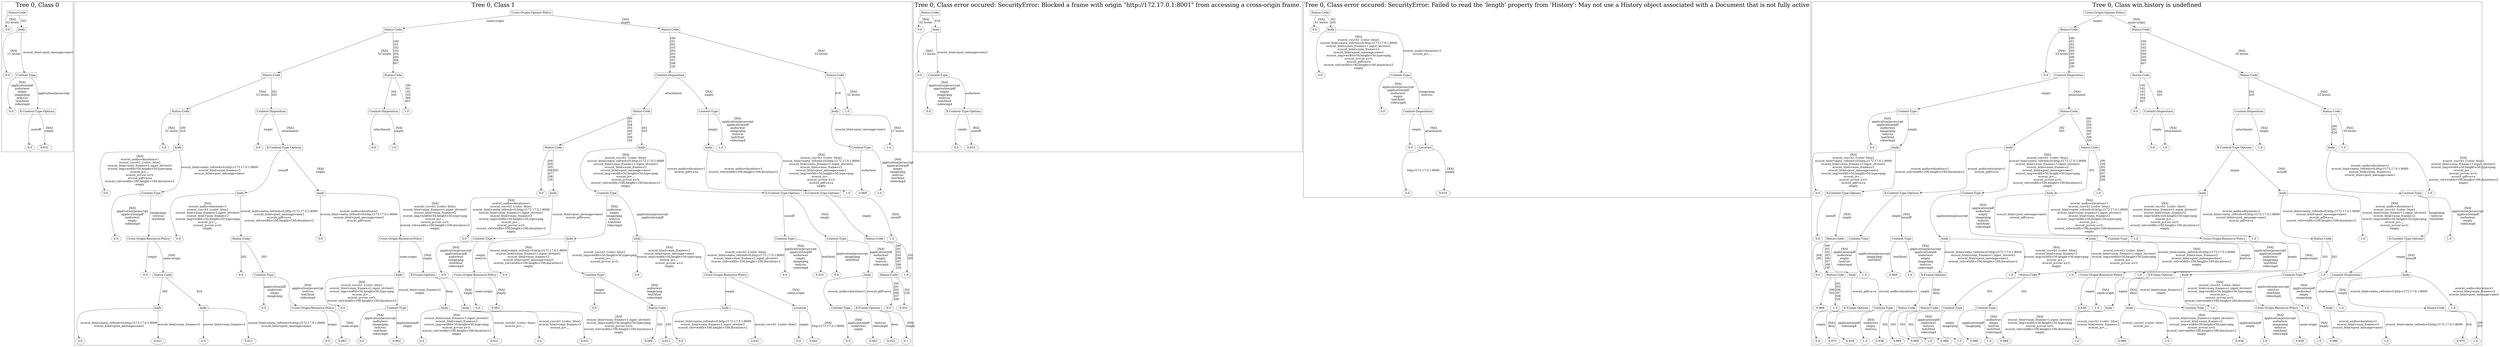 /*
Generated by:
    http://https://github.com/h2oai/h2o-3/tree/master/h2o-genmodel/src/main/java/hex/genmodel/tools/PrintMojo.java
*/

/*
On a mac:

$ brew install graphviz
$ dot -Tpng file.gv -o file.png
$ open file.png
*/

digraph G {

subgraph cluster_0 {
/* Nodes */

/* Level 0 */
{
"SG_0_Node_0" [shape=box, fontsize=20, label="Status-Code"]
}

/* Level 1 */
{
"SG_0_Node_5" [fontsize=20, label="0.0"]
"SG_0_Node_1" [shape=box, fontsize=20, label="body"]
}

/* Level 2 */
{
"SG_0_Node_6" [fontsize=20, label="0.0"]
"SG_0_Node_2" [shape=box, fontsize=20, label="Content-Type"]
}

/* Level 3 */
{
"SG_0_Node_7" [fontsize=20, label="0.0"]
"SG_0_Node_3" [shape=box, fontsize=20, label="X-Content-Type-Options"]
}

/* Level 4 */
{
"SG_0_Node_8" [fontsize=20, label="0.0"]
"SG_0_Node_9" [fontsize=20, label="0.031"]
}

/* Edges */
"SG_0_Node_0" -> "SG_0_Node_5" [fontsize=20, label="[NA]
62 levels
"]
"SG_0_Node_0" -> "SG_0_Node_1" [fontsize=20, label="202
"]
"SG_0_Node_1" -> "SG_0_Node_6" [fontsize=20, label="[NA]
11 levels
"]
"SG_0_Node_1" -> "SG_0_Node_2" [fontsize=20, label="ecocnt_html=post_message=mes1
"]
"SG_0_Node_2" -> "SG_0_Node_7" [fontsize=20, label="[NA]
application/pdf
audio/wav
empty
image/png
text/css
text/html
video/mp4
"]
"SG_0_Node_2" -> "SG_0_Node_3" [fontsize=20, label="application/javascript
"]
"SG_0_Node_3" -> "SG_0_Node_8" [fontsize=20, label="nosniff
"]
"SG_0_Node_3" -> "SG_0_Node_9" [fontsize=20, label="[NA]
empty
"]

fontsize=40
label="Tree 0, Class 0"
}

subgraph cluster_1 {
/* Nodes */

/* Level 0 */
{
"SG_1_Node_0" [shape=box, fontsize=20, label="Cross-Origin-Opener-Policy"]
}

/* Level 1 */
{
"SG_1_Node_1" [shape=box, fontsize=20, label="Status-Code"]
"SG_1_Node_2" [shape=box, fontsize=20, label="Status-Code"]
}

/* Level 2 */
{
"SG_1_Node_3" [shape=box, fontsize=20, label="Status-Code"]
"SG_1_Node_4" [shape=box, fontsize=20, label="Status-Code"]
"SG_1_Node_5" [shape=box, fontsize=20, label="Content-Disposition"]
"SG_1_Node_6" [shape=box, fontsize=20, label="Status-Code"]
}

/* Level 3 */
{
"SG_1_Node_7" [shape=box, fontsize=20, label="Status-Code"]
"SG_1_Node_8" [shape=box, fontsize=20, label="Content-Disposition"]
"SG_1_Node_9" [shape=box, fontsize=20, label="Content-Disposition"]
"SG_1_Node_72" [fontsize=20, label="1.0"]
"SG_1_Node_10" [shape=box, fontsize=20, label="Status-Code"]
"SG_1_Node_11" [shape=box, fontsize=20, label="Content-Type"]
"SG_1_Node_12" [shape=box, fontsize=20, label="body"]
"SG_1_Node_73" [fontsize=20, label="1.0"]
}

/* Level 4 */
{
"SG_1_Node_74" [fontsize=20, label="0.0"]
"SG_1_Node_13" [shape=box, fontsize=20, label="body"]
"SG_1_Node_75" [fontsize=20, label="0.0"]
"SG_1_Node_14" [shape=box, fontsize=20, label="X-Content-Type-Options"]
"SG_1_Node_76" [fontsize=20, label="0.0"]
"SG_1_Node_77" [fontsize=20, label="1.0"]
"SG_1_Node_15" [shape=box, fontsize=20, label="Status-Code"]
"SG_1_Node_16" [shape=box, fontsize=20, label="body"]
"SG_1_Node_17" [shape=box, fontsize=20, label="body"]
"SG_1_Node_78" [fontsize=20, label="1.0"]
"SG_1_Node_18" [shape=box, fontsize=20, label="Content-Type"]
"SG_1_Node_79" [fontsize=20, label="1.0"]
}

/* Level 5 */
{
"SG_1_Node_80" [fontsize=20, label="0.0"]
"SG_1_Node_19" [shape=box, fontsize=20, label="Content-Type"]
"SG_1_Node_20" [shape=box, fontsize=20, label="body"]
"SG_1_Node_21" [shape=box, fontsize=20, label="body"]
"SG_1_Node_81" [fontsize=20, label="0.0"]
"SG_1_Node_22" [shape=box, fontsize=20, label="body"]
"SG_1_Node_23" [shape=box, fontsize=20, label="Content-Type"]
"SG_1_Node_24" [shape=box, fontsize=20, label="X-Content-Type-Options"]
"SG_1_Node_25" [shape=box, fontsize=20, label="X-Content-Type-Options"]
"SG_1_Node_82" [fontsize=20, label="1.0"]
"SG_1_Node_83" [fontsize=20, label="0.969"]
"SG_1_Node_84" [fontsize=20, label="1.0"]
}

/* Level 6 */
{
"SG_1_Node_85" [fontsize=20, label="0.0"]
"SG_1_Node_27" [shape=box, fontsize=20, label="Cross-Origin-Resource-Policy"]
"SG_1_Node_86" [fontsize=20, label="0.0"]
"SG_1_Node_28" [shape=box, fontsize=20, label="Status-Code"]
"SG_1_Node_87" [fontsize=20, label="0.0"]
"SG_1_Node_29" [shape=box, fontsize=20, label="Cross-Origin-Resource-Policy"]
"SG_1_Node_88" [fontsize=20, label="0.0"]
"SG_1_Node_30" [shape=box, fontsize=20, label="Content-Type"]
"SG_1_Node_31" [shape=box, fontsize=20, label="body"]
"SG_1_Node_32" [shape=box, fontsize=20, label="body"]
"SG_1_Node_33" [shape=box, fontsize=20, label="Content-Type"]
"SG_1_Node_34" [shape=box, fontsize=20, label="Content-Type"]
"SG_1_Node_35" [shape=box, fontsize=20, label="Status-Code"]
"SG_1_Node_89" [fontsize=20, label="1.0"]
}

/* Level 7 */
{
"SG_1_Node_90" [fontsize=20, label="0.0"]
"SG_1_Node_36" [shape=box, fontsize=20, label="Status-Code"]
"SG_1_Node_91" [fontsize=20, label="0.0"]
"SG_1_Node_37" [shape=box, fontsize=20, label="Content-Type"]
"SG_1_Node_38" [shape=box, fontsize=20, label="body"]
"SG_1_Node_39" [shape=box, fontsize=20, label="X-Frame-Options"]
"SG_1_Node_92" [fontsize=20, label="0.0"]
"SG_1_Node_40" [shape=box, fontsize=20, label="Cross-Origin-Resource-Policy"]
"SG_1_Node_93" [fontsize=20, label="0.0"]
"SG_1_Node_41" [shape=box, fontsize=20, label="Content-Type"]
"SG_1_Node_94" [fontsize=20, label="0.0"]
"SG_1_Node_42" [shape=box, fontsize=20, label="Cross-Origin-Resource-Policy"]
"SG_1_Node_95" [fontsize=20, label="0.0"]
"SG_1_Node_96" [fontsize=20, label="0.031"]
"SG_1_Node_97" [fontsize=20, label="0.0"]
"SG_1_Node_44" [shape=box, fontsize=20, label="body"]
"SG_1_Node_45" [shape=box, fontsize=20, label="Status-Code"]
"SG_1_Node_98" [fontsize=20, label="1.0"]
}

/* Level 8 */
{
"SG_1_Node_46" [shape=box, fontsize=20, label="body"]
"SG_1_Node_47" [shape=box, fontsize=20, label="body"]
"SG_1_Node_99" [fontsize=20, label="0.0"]
"SG_1_Node_48" [shape=box, fontsize=20, label="Cross-Origin-Resource-Policy"]
"SG_1_Node_100" [fontsize=20, label="0.0"]
"SG_1_Node_49" [shape=box, fontsize=20, label="Content-Type"]
"SG_1_Node_50" [shape=box, fontsize=20, label="body"]
"SG_1_Node_51" [shape=box, fontsize=20, label="body"]
"SG_1_Node_101" [fontsize=20, label="0.0"]
"SG_1_Node_102" [fontsize=20, label="0.063"]
"SG_1_Node_103" [fontsize=20, label="0.0"]
"SG_1_Node_53" [shape=box, fontsize=20, label="Status-Code"]
"SG_1_Node_54" [shape=box, fontsize=20, label="body"]
"SG_1_Node_55" [shape=box, fontsize=20, label="Location"]
"SG_1_Node_56" [shape=box, fontsize=20, label="Content-Type"]
"SG_1_Node_57" [shape=box, fontsize=20, label="X-Frame-Options"]
"SG_1_Node_104" [fontsize=20, label="0.0"]
"SG_1_Node_105" [fontsize=20, label="0.031"]
}

/* Level 9 */
{
"SG_1_Node_106" [fontsize=20, label="0.0"]
"SG_1_Node_107" [fontsize=20, label="0.021"]
"SG_1_Node_108" [fontsize=20, label="0.0"]
"SG_1_Node_109" [fontsize=20, label="0.021"]
"SG_1_Node_110" [fontsize=20, label="0.0"]
"SG_1_Node_111" [fontsize=20, label="0.063"]
"SG_1_Node_112" [fontsize=20, label="0.0"]
"SG_1_Node_113" [fontsize=20, label="0.063"]
"SG_1_Node_114" [fontsize=20, label="0.0"]
"SG_1_Node_115" [fontsize=20, label="0.031"]
"SG_1_Node_116" [fontsize=20, label="0.0"]
"SG_1_Node_117" [fontsize=20, label="0.031"]
"SG_1_Node_118" [fontsize=20, label="0.004"]
"SG_1_Node_119" [fontsize=20, label="0.012"]
"SG_1_Node_120" [fontsize=20, label="0.0"]
"SG_1_Node_121" [fontsize=20, label="0.031"]
"SG_1_Node_122" [fontsize=20, label="0.0"]
"SG_1_Node_123" [fontsize=20, label="0.063"]
"SG_1_Node_124" [fontsize=20, label="0.0"]
"SG_1_Node_125" [fontsize=20, label="0.063"]
"SG_1_Node_126" [fontsize=20, label="0.025"]
"SG_1_Node_127" [fontsize=20, label="0.1"]
}

/* Edges */
"SG_1_Node_0" -> "SG_1_Node_1" [fontsize=20, label="same-origin
"]
"SG_1_Node_0" -> "SG_1_Node_2" [fontsize=20, label="[NA]
empty
"]
"SG_1_Node_2" -> "SG_1_Node_5" [fontsize=20, label="200
201
202
203
204
205
206
207
208
226
"]
"SG_1_Node_2" -> "SG_1_Node_6" [fontsize=20, label="[NA]
53 levels
"]
"SG_1_Node_6" -> "SG_1_Node_12" [fontsize=20, label="418
"]
"SG_1_Node_6" -> "SG_1_Node_73" [fontsize=20, label="[NA]
52 levels
"]
"SG_1_Node_12" -> "SG_1_Node_18" [fontsize=20, label="ecocnt_html=post_message=mes1
"]
"SG_1_Node_12" -> "SG_1_Node_79" [fontsize=20, label="[NA]
11 levels
"]
"SG_1_Node_18" -> "SG_1_Node_83" [fontsize=20, label="audio/wav
"]
"SG_1_Node_18" -> "SG_1_Node_84" [fontsize=20, label="[NA]
application/javascript
application/pdf
empty
image/png
text/css
text/html
video/mp4
"]
"SG_1_Node_5" -> "SG_1_Node_10" [fontsize=20, label="attachment
"]
"SG_1_Node_5" -> "SG_1_Node_11" [fontsize=20, label="[NA]
empty
"]
"SG_1_Node_11" -> "SG_1_Node_17" [fontsize=20, label="empty
"]
"SG_1_Node_11" -> "SG_1_Node_78" [fontsize=20, label="[NA]
application/javascript
application/pdf
audio/wav
image/png
text/css
text/html
video/mp4
"]
"SG_1_Node_17" -> "SG_1_Node_25" [fontsize=20, label="ecocnt_audio=duration=1
ecocnt_vid=width=100,height=100,duration=2
"]
"SG_1_Node_17" -> "SG_1_Node_82" [fontsize=20, label="[NA]
ecocnt_css=h1 {color: blue}
ecocnt_html=meta_refresh=0;http://172.17.0.1:8000
ecocnt_html=num_frames=1,input_id=test1
ecocnt_html=num_frames=2
ecocnt_html=post_message=mes1
ecocnt_img=width=50,height=50,type=png
ecocnt_js=.,,.
ecocnt_js=var a=5;
ecocnt_pdf=a=a
empty
"]
"SG_1_Node_25" -> "SG_1_Node_35" [fontsize=20, label="empty
"]
"SG_1_Node_25" -> "SG_1_Node_89" [fontsize=20, label="[NA]
nosniff
"]
"SG_1_Node_35" -> "SG_1_Node_45" [fontsize=20, label="200
201
202
203
206
207
208
226
"]
"SG_1_Node_35" -> "SG_1_Node_98" [fontsize=20, label="204
205
"]
"SG_1_Node_45" -> "SG_1_Node_104" [fontsize=20, label="200
201
203
206
207
208
"]
"SG_1_Node_45" -> "SG_1_Node_105" [fontsize=20, label="202
226
"]
"SG_1_Node_10" -> "SG_1_Node_15" [fontsize=20, label="200
201
204
205
206
207
208
226
"]
"SG_1_Node_10" -> "SG_1_Node_16" [fontsize=20, label="202
203
"]
"SG_1_Node_16" -> "SG_1_Node_23" [fontsize=20, label="[NA]
ecocnt_css=h1 {color: blue}
ecocnt_html=meta_refresh=0;http://172.17.0.1:8000
ecocnt_html=num_frames=1,input_id=test1
ecocnt_html=num_frames=2
ecocnt_html=post_message=mes1
ecocnt_img=width=50,height=50,type=png
ecocnt_js=.,,.
ecocnt_js=var a=5;
ecocnt_vid=width=100,height=100,duration=2
empty
"]
"SG_1_Node_16" -> "SG_1_Node_24" [fontsize=20, label="ecocnt_audio=duration=1
ecocnt_pdf=a=a
"]
"SG_1_Node_24" -> "SG_1_Node_33" [fontsize=20, label="nosniff
"]
"SG_1_Node_24" -> "SG_1_Node_34" [fontsize=20, label="[NA]
empty
"]
"SG_1_Node_34" -> "SG_1_Node_97" [fontsize=20, label="application/javascript
image/png
text/html
"]
"SG_1_Node_34" -> "SG_1_Node_44" [fontsize=20, label="[NA]
application/pdf
audio/wav
empty
text/css
video/mp4
"]
"SG_1_Node_44" -> "SG_1_Node_56" [fontsize=20, label="ecocnt_audio=duration=1
"]
"SG_1_Node_44" -> "SG_1_Node_57" [fontsize=20, label="ecocnt_pdf=a=a
"]
"SG_1_Node_57" -> "SG_1_Node_126" [fontsize=20, label="deny
"]
"SG_1_Node_57" -> "SG_1_Node_127" [fontsize=20, label="[NA]
empty
"]
"SG_1_Node_56" -> "SG_1_Node_124" [fontsize=20, label="[NA]
application/pdf
audio/wav
empty
"]
"SG_1_Node_56" -> "SG_1_Node_125" [fontsize=20, label="text/css
video/mp4
"]
"SG_1_Node_33" -> "SG_1_Node_95" [fontsize=20, label="[NA]
application/javascript
application/pdf
audio/wav
empty
image/png
text/css
video/mp4
"]
"SG_1_Node_33" -> "SG_1_Node_96" [fontsize=20, label="text/html
"]
"SG_1_Node_23" -> "SG_1_Node_31" [fontsize=20, label="[NA]
audio/wav
empty
image/png
text/css
text/html
video/mp4
"]
"SG_1_Node_23" -> "SG_1_Node_32" [fontsize=20, label="application/javascript
application/pdf
"]
"SG_1_Node_32" -> "SG_1_Node_94" [fontsize=20, label="[NA]
ecocnt_html=num_frames=2
ecocnt_html=post_message=mes1
ecocnt_img=width=50,height=50,type=png
ecocnt_js=.,,.
ecocnt_js=var a=5;
empty
"]
"SG_1_Node_32" -> "SG_1_Node_42" [fontsize=20, label="ecocnt_css=h1 {color: blue}
ecocnt_html=meta_refresh=0;http://172.17.0.1:8000
ecocnt_html=num_frames=1,input_id=test1
ecocnt_vid=width=100,height=100,duration=2
"]
"SG_1_Node_42" -> "SG_1_Node_54" [fontsize=20, label="empty
"]
"SG_1_Node_42" -> "SG_1_Node_55" [fontsize=20, label="[NA]
same-origin
"]
"SG_1_Node_55" -> "SG_1_Node_122" [fontsize=20, label="empty
"]
"SG_1_Node_55" -> "SG_1_Node_123" [fontsize=20, label="[NA]
http://172.17.0.1:8000
"]
"SG_1_Node_54" -> "SG_1_Node_120" [fontsize=20, label="ecocnt_html=meta_refresh=0;http://172.17.0.1:8000
ecocnt_html=num_frames=1,input_id=test1
ecocnt_vid=width=100,height=100,duration=2
"]
"SG_1_Node_54" -> "SG_1_Node_121" [fontsize=20, label="ecocnt_css=h1 {color: blue}
"]
"SG_1_Node_31" -> "SG_1_Node_93" [fontsize=20, label="[NA]
ecocnt_html=meta_refresh=0;http://172.17.0.1:8000
ecocnt_html=num_frames=1,input_id=test1
ecocnt_html=num_frames=2
ecocnt_html=post_message=mes1
ecocnt_vid=width=100,height=100,duration=2
empty
"]
"SG_1_Node_31" -> "SG_1_Node_41" [fontsize=20, label="ecocnt_css=h1 {color: blue}
ecocnt_img=width=50,height=50,type=png
ecocnt_js=.,,.
ecocnt_js=var a=5;
"]
"SG_1_Node_41" -> "SG_1_Node_103" [fontsize=20, label="empty
text/css
"]
"SG_1_Node_41" -> "SG_1_Node_53" [fontsize=20, label="[NA]
audio/wav
image/png
text/html
video/mp4
"]
"SG_1_Node_53" -> "SG_1_Node_118" [fontsize=20, label="202
"]
"SG_1_Node_53" -> "SG_1_Node_119" [fontsize=20, label="203
"]
"SG_1_Node_15" -> "SG_1_Node_81" [fontsize=20, label="200
204
205
206
207
208
226
"]
"SG_1_Node_15" -> "SG_1_Node_22" [fontsize=20, label="201
"]
"SG_1_Node_22" -> "SG_1_Node_88" [fontsize=20, label="[NA]
ecocnt_audio=duration=1
ecocnt_css=h1 {color: blue}
ecocnt_html=meta_refresh=0;http://172.17.0.1:8000
ecocnt_html=num_frames=1,input_id=test1
ecocnt_html=num_frames=2
ecocnt_img=width=50,height=50,type=png
ecocnt_js=.,,.
ecocnt_js=var a=5;
ecocnt_vid=width=100,height=100,duration=2
empty
"]
"SG_1_Node_22" -> "SG_1_Node_30" [fontsize=20, label="ecocnt_html=post_message=mes1
ecocnt_pdf=a=a
"]
"SG_1_Node_30" -> "SG_1_Node_92" [fontsize=20, label="[NA]
application/javascript
application/pdf
audio/wav
image/png
text/html
video/mp4
"]
"SG_1_Node_30" -> "SG_1_Node_40" [fontsize=20, label="empty
text/css
"]
"SG_1_Node_40" -> "SG_1_Node_101" [fontsize=20, label="same-origin
"]
"SG_1_Node_40" -> "SG_1_Node_102" [fontsize=20, label="[NA]
empty
"]
"SG_1_Node_1" -> "SG_1_Node_3" [fontsize=20, label="[NA]
55 levels
"]
"SG_1_Node_1" -> "SG_1_Node_4" [fontsize=20, label="100
101
102
103
204
205
304
407
"]
"SG_1_Node_4" -> "SG_1_Node_9" [fontsize=20, label="204
205
"]
"SG_1_Node_4" -> "SG_1_Node_72" [fontsize=20, label="100
101
102
103
304
407
"]
"SG_1_Node_9" -> "SG_1_Node_76" [fontsize=20, label="attachment
"]
"SG_1_Node_9" -> "SG_1_Node_77" [fontsize=20, label="[NA]
empty
"]
"SG_1_Node_3" -> "SG_1_Node_7" [fontsize=20, label="[NA]
53 levels
"]
"SG_1_Node_3" -> "SG_1_Node_8" [fontsize=20, label="202
203
"]
"SG_1_Node_8" -> "SG_1_Node_75" [fontsize=20, label="empty
"]
"SG_1_Node_8" -> "SG_1_Node_14" [fontsize=20, label="[NA]
attachment
"]
"SG_1_Node_14" -> "SG_1_Node_20" [fontsize=20, label="nosniff
"]
"SG_1_Node_14" -> "SG_1_Node_21" [fontsize=20, label="[NA]
empty
"]
"SG_1_Node_21" -> "SG_1_Node_87" [fontsize=20, label="ecocnt_audio=duration=1
ecocnt_html=meta_refresh=0;http://172.17.0.1:8000
ecocnt_html=post_message=mes1
ecocnt_pdf=a=a
"]
"SG_1_Node_21" -> "SG_1_Node_29" [fontsize=20, label="[NA]
ecocnt_css=h1 {color: blue}
ecocnt_html=num_frames=1,input_id=test1
ecocnt_html=num_frames=2
ecocnt_img=width=50,height=50,type=png
ecocnt_js=.,,.
ecocnt_js=var a=5;
ecocnt_vid=width=100,height=100,duration=2
empty
"]
"SG_1_Node_29" -> "SG_1_Node_38" [fontsize=20, label="same-origin
"]
"SG_1_Node_29" -> "SG_1_Node_39" [fontsize=20, label="[NA]
empty
"]
"SG_1_Node_39" -> "SG_1_Node_50" [fontsize=20, label="deny
"]
"SG_1_Node_39" -> "SG_1_Node_51" [fontsize=20, label="[NA]
empty
"]
"SG_1_Node_51" -> "SG_1_Node_116" [fontsize=20, label="ecocnt_css=h1 {color: blue}
ecocnt_html=num_frames=2
ecocnt_js=.,,.
"]
"SG_1_Node_51" -> "SG_1_Node_117" [fontsize=20, label="[NA]
ecocnt_html=num_frames=1,input_id=test1
ecocnt_img=width=50,height=50,type=png
ecocnt_js=var a=5;
ecocnt_vid=width=100,height=100,duration=2
empty
"]
"SG_1_Node_50" -> "SG_1_Node_114" [fontsize=20, label="[NA]
ecocnt_html=num_frames=1,input_id=test1
ecocnt_html=num_frames=2
ecocnt_img=width=50,height=50,type=png
ecocnt_js=var a=5;
ecocnt_vid=width=100,height=100,duration=2
empty
"]
"SG_1_Node_50" -> "SG_1_Node_115" [fontsize=20, label="ecocnt_css=h1 {color: blue}
ecocnt_js=.,,.
"]
"SG_1_Node_38" -> "SG_1_Node_100" [fontsize=20, label="[NA]
ecocnt_css=h1 {color: blue}
ecocnt_html=num_frames=1,input_id=test1
ecocnt_img=width=50,height=50,type=png
ecocnt_js=.,,.
ecocnt_js=var a=5;
ecocnt_vid=width=100,height=100,duration=2
"]
"SG_1_Node_38" -> "SG_1_Node_49" [fontsize=20, label="ecocnt_html=num_frames=2
empty
"]
"SG_1_Node_49" -> "SG_1_Node_112" [fontsize=20, label="[NA]
application/javascript
audio/wav
image/png
text/css
text/html
video/mp4
"]
"SG_1_Node_49" -> "SG_1_Node_113" [fontsize=20, label="application/pdf
empty
"]
"SG_1_Node_20" -> "SG_1_Node_86" [fontsize=20, label="[NA]
ecocnt_audio=duration=1
ecocnt_css=h1 {color: blue}
ecocnt_html=num_frames=1,input_id=test1
ecocnt_html=num_frames=2
ecocnt_img=width=50,height=50,type=png
ecocnt_js=.,,.
ecocnt_js=var a=5;
empty
"]
"SG_1_Node_20" -> "SG_1_Node_28" [fontsize=20, label="ecocnt_html=meta_refresh=0;http://172.17.0.1:8000
ecocnt_html=post_message=mes1
ecocnt_pdf=a=a
ecocnt_vid=width=100,height=100,duration=2
"]
"SG_1_Node_28" -> "SG_1_Node_91" [fontsize=20, label="202
"]
"SG_1_Node_28" -> "SG_1_Node_37" [fontsize=20, label="203
"]
"SG_1_Node_37" -> "SG_1_Node_99" [fontsize=20, label="application/pdf
audio/wav
empty
image/png
"]
"SG_1_Node_37" -> "SG_1_Node_48" [fontsize=20, label="[NA]
application/javascript
text/css
text/html
video/mp4
"]
"SG_1_Node_48" -> "SG_1_Node_110" [fontsize=20, label="empty
"]
"SG_1_Node_48" -> "SG_1_Node_111" [fontsize=20, label="[NA]
same-origin
"]
"SG_1_Node_7" -> "SG_1_Node_74" [fontsize=20, label="[NA]
51 levels
"]
"SG_1_Node_7" -> "SG_1_Node_13" [fontsize=20, label="200
424
"]
"SG_1_Node_13" -> "SG_1_Node_80" [fontsize=20, label="[NA]
ecocnt_audio=duration=1
ecocnt_css=h1 {color: blue}
ecocnt_html=num_frames=1,input_id=test1
ecocnt_img=width=50,height=50,type=png
ecocnt_js=.,,.
ecocnt_js=var a=5;
ecocnt_pdf=a=a
ecocnt_vid=width=100,height=100,duration=2
empty
"]
"SG_1_Node_13" -> "SG_1_Node_19" [fontsize=20, label="ecocnt_html=meta_refresh=0;http://172.17.0.1:8000
ecocnt_html=num_frames=2
ecocnt_html=post_message=mes1
"]
"SG_1_Node_19" -> "SG_1_Node_85" [fontsize=20, label="[NA]
application/javascript
application/pdf
audio/wav
empty
video/mp4
"]
"SG_1_Node_19" -> "SG_1_Node_27" [fontsize=20, label="image/png
text/css
text/html
"]
"SG_1_Node_27" -> "SG_1_Node_90" [fontsize=20, label="empty
"]
"SG_1_Node_27" -> "SG_1_Node_36" [fontsize=20, label="[NA]
same-origin
"]
"SG_1_Node_36" -> "SG_1_Node_46" [fontsize=20, label="200
"]
"SG_1_Node_36" -> "SG_1_Node_47" [fontsize=20, label="424
"]
"SG_1_Node_47" -> "SG_1_Node_108" [fontsize=20, label="ecocnt_html=num_frames=2
"]
"SG_1_Node_47" -> "SG_1_Node_109" [fontsize=20, label="ecocnt_html=meta_refresh=0;http://172.17.0.1:8000
ecocnt_html=post_message=mes1
"]
"SG_1_Node_46" -> "SG_1_Node_106" [fontsize=20, label="ecocnt_html=meta_refresh=0;http://172.17.0.1:8000
ecocnt_html=post_message=mes1
"]
"SG_1_Node_46" -> "SG_1_Node_107" [fontsize=20, label="ecocnt_html=num_frames=2
"]

fontsize=40
label="Tree 0, Class 1"
}

subgraph cluster_2 {
/* Nodes */

/* Level 0 */
{
"SG_2_Node_0" [shape=box, fontsize=20, label="Status-Code"]
}

/* Level 1 */
{
"SG_2_Node_5" [fontsize=20, label="0.0"]
"SG_2_Node_1" [shape=box, fontsize=20, label="body"]
}

/* Level 2 */
{
"SG_2_Node_6" [fontsize=20, label="0.0"]
"SG_2_Node_2" [shape=box, fontsize=20, label="Content-Type"]
}

/* Level 3 */
{
"SG_2_Node_7" [fontsize=20, label="0.0"]
"SG_2_Node_3" [shape=box, fontsize=20, label="X-Content-Type-Options"]
}

/* Level 4 */
{
"SG_2_Node_8" [fontsize=20, label="0.0"]
"SG_2_Node_9" [fontsize=20, label="0.031"]
}

/* Edges */
"SG_2_Node_0" -> "SG_2_Node_5" [fontsize=20, label="[NA]
62 levels
"]
"SG_2_Node_0" -> "SG_2_Node_1" [fontsize=20, label="418
"]
"SG_2_Node_1" -> "SG_2_Node_6" [fontsize=20, label="[NA]
11 levels
"]
"SG_2_Node_1" -> "SG_2_Node_2" [fontsize=20, label="ecocnt_html=post_message=mes1
"]
"SG_2_Node_2" -> "SG_2_Node_7" [fontsize=20, label="[NA]
application/javascript
application/pdf
empty
image/png
text/css
text/html
video/mp4
"]
"SG_2_Node_2" -> "SG_2_Node_3" [fontsize=20, label="audio/wav
"]
"SG_2_Node_3" -> "SG_2_Node_8" [fontsize=20, label="empty
"]
"SG_2_Node_3" -> "SG_2_Node_9" [fontsize=20, label="[NA]
nosniff
"]

fontsize=40
label="Tree 0, Class error occured: SecurityError: Blocked a frame with origin \"http://172.17.0.1:8001\" from accessing a cross-origin frame."
}

subgraph cluster_3 {
/* Nodes */

/* Level 0 */
{
"SG_3_Node_0" [shape=box, fontsize=20, label="Status-Code"]
}

/* Level 1 */
{
"SG_3_Node_6" [fontsize=20, label="0.0"]
"SG_3_Node_1" [shape=box, fontsize=20, label="body"]
}

/* Level 2 */
{
"SG_3_Node_7" [fontsize=20, label="0.0"]
"SG_3_Node_2" [shape=box, fontsize=20, label="Content-Type"]
}

/* Level 3 */
{
"SG_3_Node_8" [fontsize=20, label="0.0"]
"SG_3_Node_3" [shape=box, fontsize=20, label="Content-Disposition"]
}

/* Level 4 */
{
"SG_3_Node_9" [fontsize=20, label="0.0"]
"SG_3_Node_4" [shape=box, fontsize=20, label="Location"]
}

/* Level 5 */
{
"SG_3_Node_10" [fontsize=20, label="0.0"]
"SG_3_Node_11" [fontsize=20, label="0.016"]
}

/* Edges */
"SG_3_Node_0" -> "SG_3_Node_6" [fontsize=20, label="[NA]
61 levels
"]
"SG_3_Node_0" -> "SG_3_Node_1" [fontsize=20, label="201
203
"]
"SG_3_Node_1" -> "SG_3_Node_7" [fontsize=20, label="[NA]
ecocnt_css=h1 {color: blue}
ecocnt_html=meta_refresh=0;http://172.17.0.1:8000
ecocnt_html=num_frames=1,input_id=test1
ecocnt_html=num_frames=2
ecocnt_html=post_message=mes1
ecocnt_img=width=50,height=50,type=png
ecocnt_js=var a=5;
ecocnt_pdf=a=a
ecocnt_vid=width=100,height=100,duration=2
empty
"]
"SG_3_Node_1" -> "SG_3_Node_2" [fontsize=20, label="ecocnt_audio=duration=1
ecocnt_js=.,,.
"]
"SG_3_Node_2" -> "SG_3_Node_8" [fontsize=20, label="[NA]
application/javascript
application/pdf
audio/wav
empty
text/html
video/mp4
"]
"SG_3_Node_2" -> "SG_3_Node_3" [fontsize=20, label="image/png
text/css
"]
"SG_3_Node_3" -> "SG_3_Node_9" [fontsize=20, label="empty
"]
"SG_3_Node_3" -> "SG_3_Node_4" [fontsize=20, label="[NA]
attachment
"]
"SG_3_Node_4" -> "SG_3_Node_10" [fontsize=20, label="http://172.17.0.1:8000
"]
"SG_3_Node_4" -> "SG_3_Node_11" [fontsize=20, label="[NA]
empty
"]

fontsize=40
label="Tree 0, Class error occured: SecurityError: Failed to read the 'length' property from 'History': May not use a History object associated with a Document that is not fully active"
}

subgraph cluster_4 {
/* Nodes */

/* Level 0 */
{
"SG_4_Node_0" [shape=box, fontsize=20, label="Cross-Origin-Opener-Policy"]
}

/* Level 1 */
{
"SG_4_Node_1" [shape=box, fontsize=20, label="Status-Code"]
"SG_4_Node_2" [shape=box, fontsize=20, label="Status-Code"]
}

/* Level 2 */
{
"SG_4_Node_71" [fontsize=20, label="0.0"]
"SG_4_Node_3" [shape=box, fontsize=20, label="Content-Disposition"]
"SG_4_Node_4" [shape=box, fontsize=20, label="Status-Code"]
"SG_4_Node_5" [shape=box, fontsize=20, label="Status-Code"]
}

/* Level 3 */
{
"SG_4_Node_6" [shape=box, fontsize=20, label="Content-Type"]
"SG_4_Node_7" [shape=box, fontsize=20, label="Status-Code"]
"SG_4_Node_72" [fontsize=20, label="0.0"]
"SG_4_Node_8" [shape=box, fontsize=20, label="Content-Disposition"]
"SG_4_Node_9" [shape=box, fontsize=20, label="Content-Disposition"]
"SG_4_Node_10" [shape=box, fontsize=20, label="Status-Code"]
}

/* Level 4 */
{
"SG_4_Node_73" [fontsize=20, label="0.0"]
"SG_4_Node_11" [shape=box, fontsize=20, label="body"]
"SG_4_Node_12" [shape=box, fontsize=20, label="body"]
"SG_4_Node_13" [shape=box, fontsize=20, label="Status-Code"]
"SG_4_Node_74" [fontsize=20, label="0.0"]
"SG_4_Node_75" [fontsize=20, label="1.0"]
"SG_4_Node_14" [shape=box, fontsize=20, label="X-Content-Type-Options"]
"SG_4_Node_76" [fontsize=20, label="1.0"]
"SG_4_Node_15" [shape=box, fontsize=20, label="body"]
"SG_4_Node_77" [fontsize=20, label="1.0"]
}

/* Level 5 */
{
"SG_4_Node_78" [fontsize=20, label="0.0"]
"SG_4_Node_16" [shape=box, fontsize=20, label="X-Content-Type-Options"]
"SG_4_Node_17" [shape=box, fontsize=20, label="X-Content-Type-Options"]
"SG_4_Node_18" [shape=box, fontsize=20, label="Content-Type"]
"SG_4_Node_19" [shape=box, fontsize=20, label="body"]
"SG_4_Node_79" [fontsize=20, label="1.0"]
"SG_4_Node_20" [shape=box, fontsize=20, label="body"]
"SG_4_Node_21" [shape=box, fontsize=20, label="body"]
"SG_4_Node_22" [shape=box, fontsize=20, label="Content-Type"]
"SG_4_Node_80" [fontsize=20, label="1.0"]
}

/* Level 6 */
{
"SG_4_Node_81" [fontsize=20, label="0.0"]
"SG_4_Node_23" [shape=box, fontsize=20, label="Status-Code"]
"SG_4_Node_24" [shape=box, fontsize=20, label="Content-Type"]
"SG_4_Node_25" [shape=box, fontsize=20, label="Content-Type"]
"SG_4_Node_26" [shape=box, fontsize=20, label="body"]
"SG_4_Node_27" [shape=box, fontsize=20, label="body"]
"SG_4_Node_28" [shape=box, fontsize=20, label="Content-Type"]
"SG_4_Node_82" [fontsize=20, label="1.0"]
"SG_4_Node_29" [shape=box, fontsize=20, label="Cross-Origin-Resource-Policy"]
"SG_4_Node_83" [fontsize=20, label="1.0"]
"SG_4_Node_30" [shape=box, fontsize=20, label="Status-Code"]
"SG_4_Node_84" [fontsize=20, label="1.0"]
"SG_4_Node_31" [shape=box, fontsize=20, label="X-Content-Type-Options"]
"SG_4_Node_85" [fontsize=20, label="1.0"]
}

/* Level 7 */
{
"SG_4_Node_86" [fontsize=20, label="0.0"]
"SG_4_Node_32" [shape=box, fontsize=20, label="Status-Code"]
"SG_4_Node_33" [shape=box, fontsize=20, label="body"]
"SG_4_Node_87" [fontsize=20, label="1.0"]
"SG_4_Node_88" [fontsize=20, label="0.969"]
"SG_4_Node_89" [fontsize=20, label="1.0"]
"SG_4_Node_35" [shape=box, fontsize=20, label="X-Frame-Options"]
"SG_4_Node_90" [fontsize=20, label="1.0"]
"SG_4_Node_36" [shape=box, fontsize=20, label="Status-Code"]
"SG_4_Node_91" [fontsize=20, label="1.0"]
"SG_4_Node_37" [shape=box, fontsize=20, label="Cross-Origin-Resource-Policy"]
"SG_4_Node_92" [fontsize=20, label="1.0"]
"SG_4_Node_38" [shape=box, fontsize=20, label="X-Frame-Options"]
"SG_4_Node_39" [shape=box, fontsize=20, label="body"]
"SG_4_Node_40" [shape=box, fontsize=20, label="Content-Type"]
"SG_4_Node_93" [fontsize=20, label="1.0"]
"SG_4_Node_41" [shape=box, fontsize=20, label="Content-Disposition"]
"SG_4_Node_42" [shape=box, fontsize=20, label="body"]
}

/* Level 8 */
{
"SG_4_Node_94" [fontsize=20, label="0.969"]
"SG_4_Node_95" [fontsize=20, label="1.0"]
"SG_4_Node_44" [shape=box, fontsize=20, label="X-Frame-Options"]
"SG_4_Node_45" [shape=box, fontsize=20, label="Content-Type"]
"SG_4_Node_46" [shape=box, fontsize=20, label="Status-Code"]
"SG_4_Node_47" [shape=box, fontsize=20, label="Status-Code"]
"SG_4_Node_48" [shape=box, fontsize=20, label="Content-Type"]
"SG_4_Node_49" [shape=box, fontsize=20, label="Content-Type"]
"SG_4_Node_96" [fontsize=20, label="0.938"]
"SG_4_Node_97" [fontsize=20, label="1.0"]
"SG_4_Node_51" [shape=box, fontsize=20, label="body"]
"SG_4_Node_52" [shape=box, fontsize=20, label="body"]
"SG_4_Node_53" [shape=box, fontsize=20, label="Content-Type"]
"SG_4_Node_98" [fontsize=20, label="1.0"]
"SG_4_Node_54" [shape=box, fontsize=20, label="Cross-Origin-Resource-Policy"]
"SG_4_Node_99" [fontsize=20, label="1.0"]
"SG_4_Node_55" [shape=box, fontsize=20, label="body"]
"SG_4_Node_100" [fontsize=20, label="1.0"]
"SG_4_Node_56" [shape=box, fontsize=20, label="Status-Code"]
"SG_4_Node_101" [fontsize=20, label="1.0"]
}

/* Level 9 */
{
"SG_4_Node_102" [fontsize=20, label="0.9"]
"SG_4_Node_103" [fontsize=20, label="0.975"]
"SG_4_Node_104" [fontsize=20, label="0.938"]
"SG_4_Node_105" [fontsize=20, label="1.0"]
"SG_4_Node_106" [fontsize=20, label="0.938"]
"SG_4_Node_107" [fontsize=20, label="0.969"]
"SG_4_Node_108" [fontsize=20, label="0.969"]
"SG_4_Node_109" [fontsize=20, label="1.0"]
"SG_4_Node_110" [fontsize=20, label="0.988"]
"SG_4_Node_111" [fontsize=20, label="1.0"]
"SG_4_Node_112" [fontsize=20, label="0.988"]
"SG_4_Node_113" [fontsize=20, label="1.0"]
"SG_4_Node_114" [fontsize=20, label="0.969"]
"SG_4_Node_115" [fontsize=20, label="1.0"]
"SG_4_Node_116" [fontsize=20, label="0.969"]
"SG_4_Node_117" [fontsize=20, label="1.0"]
"SG_4_Node_118" [fontsize=20, label="0.938"]
"SG_4_Node_119" [fontsize=20, label="1.0"]
"SG_4_Node_120" [fontsize=20, label="0.938"]
"SG_4_Node_121" [fontsize=20, label="1.0"]
"SG_4_Node_122" [fontsize=20, label="0.986"]
"SG_4_Node_123" [fontsize=20, label="1.0"]
"SG_4_Node_124" [fontsize=20, label="0.979"]
"SG_4_Node_125" [fontsize=20, label="1.0"]
}

/* Edges */
"SG_4_Node_0" -> "SG_4_Node_1" [fontsize=20, label="empty
"]
"SG_4_Node_0" -> "SG_4_Node_2" [fontsize=20, label="[NA]
same-origin
"]
"SG_4_Node_2" -> "SG_4_Node_4" [fontsize=20, label="100
101
102
103
204
205
304
407
"]
"SG_4_Node_2" -> "SG_4_Node_5" [fontsize=20, label="[NA]
55 levels
"]
"SG_4_Node_5" -> "SG_4_Node_9" [fontsize=20, label="202
203
"]
"SG_4_Node_5" -> "SG_4_Node_10" [fontsize=20, label="[NA]
53 levels
"]
"SG_4_Node_10" -> "SG_4_Node_15" [fontsize=20, label="200
201
424
"]
"SG_4_Node_10" -> "SG_4_Node_77" [fontsize=20, label="[NA]
50 levels
"]
"SG_4_Node_15" -> "SG_4_Node_22" [fontsize=20, label="ecocnt_audio=duration=1
ecocnt_html=meta_refresh=0;http://172.17.0.1:8000
ecocnt_html=num_frames=2
ecocnt_html=post_message=mes1
"]
"SG_4_Node_15" -> "SG_4_Node_80" [fontsize=20, label="[NA]
ecocnt_css=h1 {color: blue}
ecocnt_html=num_frames=1,input_id=test1
ecocnt_img=width=50,height=50,type=png
ecocnt_js=.,,.
ecocnt_js=var a=5;
ecocnt_pdf=a=a
ecocnt_vid=width=100,height=100,duration=2
empty
"]
"SG_4_Node_22" -> "SG_4_Node_31" [fontsize=20, label="image/png
text/css
text/html
"]
"SG_4_Node_22" -> "SG_4_Node_85" [fontsize=20, label="[NA]
application/javascript
application/pdf
audio/wav
empty
video/mp4
"]
"SG_4_Node_31" -> "SG_4_Node_41" [fontsize=20, label="empty
"]
"SG_4_Node_31" -> "SG_4_Node_42" [fontsize=20, label="[NA]
nosniff
"]
"SG_4_Node_42" -> "SG_4_Node_56" [fontsize=20, label="ecocnt_html=meta_refresh=0;http://172.17.0.1:8000
"]
"SG_4_Node_42" -> "SG_4_Node_101" [fontsize=20, label="ecocnt_audio=duration=1
ecocnt_html=num_frames=2
ecocnt_html=post_message=mes1
"]
"SG_4_Node_56" -> "SG_4_Node_124" [fontsize=20, label="424
"]
"SG_4_Node_56" -> "SG_4_Node_125" [fontsize=20, label="200
201
"]
"SG_4_Node_41" -> "SG_4_Node_55" [fontsize=20, label="attachment
"]
"SG_4_Node_41" -> "SG_4_Node_100" [fontsize=20, label="[NA]
empty
"]
"SG_4_Node_55" -> "SG_4_Node_122" [fontsize=20, label="ecocnt_audio=duration=1
ecocnt_html=num_frames=2
ecocnt_html=post_message=mes1
"]
"SG_4_Node_55" -> "SG_4_Node_123" [fontsize=20, label="ecocnt_html=meta_refresh=0;http://172.17.0.1:8000
"]
"SG_4_Node_9" -> "SG_4_Node_14" [fontsize=20, label="attachment
"]
"SG_4_Node_9" -> "SG_4_Node_76" [fontsize=20, label="[NA]
empty
"]
"SG_4_Node_14" -> "SG_4_Node_20" [fontsize=20, label="empty
"]
"SG_4_Node_14" -> "SG_4_Node_21" [fontsize=20, label="[NA]
nosniff
"]
"SG_4_Node_21" -> "SG_4_Node_30" [fontsize=20, label="ecocnt_html=meta_refresh=0;http://172.17.0.1:8000
ecocnt_html=post_message=mes1
ecocnt_pdf=a=a
ecocnt_vid=width=100,height=100,duration=2
"]
"SG_4_Node_21" -> "SG_4_Node_84" [fontsize=20, label="[NA]
ecocnt_audio=duration=1
ecocnt_css=h1 {color: blue}
ecocnt_html=num_frames=1,input_id=test1
ecocnt_html=num_frames=2
ecocnt_img=width=50,height=50,type=png
ecocnt_js=.,,.
ecocnt_js=var a=5;
empty
"]
"SG_4_Node_30" -> "SG_4_Node_40" [fontsize=20, label="203
"]
"SG_4_Node_30" -> "SG_4_Node_93" [fontsize=20, label="202
"]
"SG_4_Node_40" -> "SG_4_Node_54" [fontsize=20, label="application/javascript
text/css
text/html
video/mp4
"]
"SG_4_Node_40" -> "SG_4_Node_99" [fontsize=20, label="[NA]
application/pdf
audio/wav
empty
image/png
"]
"SG_4_Node_54" -> "SG_4_Node_120" [fontsize=20, label="same-origin
"]
"SG_4_Node_54" -> "SG_4_Node_121" [fontsize=20, label="[NA]
empty
"]
"SG_4_Node_20" -> "SG_4_Node_29" [fontsize=20, label="[NA]
ecocnt_css=h1 {color: blue}
ecocnt_html=num_frames=1,input_id=test1
ecocnt_html=num_frames=2
ecocnt_img=width=50,height=50,type=png
ecocnt_js=.,,.
ecocnt_js=var a=5;
ecocnt_vid=width=100,height=100,duration=2
empty
"]
"SG_4_Node_20" -> "SG_4_Node_83" [fontsize=20, label="ecocnt_audio=duration=1
ecocnt_html=meta_refresh=0;http://172.17.0.1:8000
ecocnt_html=post_message=mes1
ecocnt_pdf=a=a
"]
"SG_4_Node_29" -> "SG_4_Node_38" [fontsize=20, label="empty
"]
"SG_4_Node_29" -> "SG_4_Node_39" [fontsize=20, label="[NA]
same-origin
"]
"SG_4_Node_39" -> "SG_4_Node_53" [fontsize=20, label="ecocnt_html=num_frames=2
empty
"]
"SG_4_Node_39" -> "SG_4_Node_98" [fontsize=20, label="[NA]
ecocnt_css=h1 {color: blue}
ecocnt_html=num_frames=1,input_id=test1
ecocnt_img=width=50,height=50,type=png
ecocnt_js=.,,.
ecocnt_js=var a=5;
ecocnt_vid=width=100,height=100,duration=2
"]
"SG_4_Node_53" -> "SG_4_Node_118" [fontsize=20, label="application/pdf
empty
"]
"SG_4_Node_53" -> "SG_4_Node_119" [fontsize=20, label="[NA]
application/javascript
audio/wav
image/png
text/css
text/html
video/mp4
"]
"SG_4_Node_38" -> "SG_4_Node_51" [fontsize=20, label="empty
"]
"SG_4_Node_38" -> "SG_4_Node_52" [fontsize=20, label="[NA]
deny
"]
"SG_4_Node_52" -> "SG_4_Node_116" [fontsize=20, label="ecocnt_css=h1 {color: blue}
ecocnt_js=.,,.
"]
"SG_4_Node_52" -> "SG_4_Node_117" [fontsize=20, label="[NA]
ecocnt_html=num_frames=1,input_id=test1
ecocnt_html=num_frames=2
ecocnt_img=width=50,height=50,type=png
ecocnt_js=var a=5;
ecocnt_vid=width=100,height=100,duration=2
empty
"]
"SG_4_Node_51" -> "SG_4_Node_114" [fontsize=20, label="[NA]
ecocnt_html=num_frames=1,input_id=test1
ecocnt_img=width=50,height=50,type=png
ecocnt_js=var a=5;
ecocnt_vid=width=100,height=100,duration=2
empty
"]
"SG_4_Node_51" -> "SG_4_Node_115" [fontsize=20, label="ecocnt_css=h1 {color: blue}
ecocnt_html=num_frames=2
ecocnt_js=.,,.
"]
"SG_4_Node_4" -> "SG_4_Node_72" [fontsize=20, label="100
101
102
103
304
407
"]
"SG_4_Node_4" -> "SG_4_Node_8" [fontsize=20, label="204
205
"]
"SG_4_Node_8" -> "SG_4_Node_74" [fontsize=20, label="empty
"]
"SG_4_Node_8" -> "SG_4_Node_75" [fontsize=20, label="[NA]
attachment
"]
"SG_4_Node_1" -> "SG_4_Node_71" [fontsize=20, label="[NA]
53 levels
"]
"SG_4_Node_1" -> "SG_4_Node_3" [fontsize=20, label="200
201
202
203
204
205
206
207
208
226
"]
"SG_4_Node_3" -> "SG_4_Node_6" [fontsize=20, label="empty
"]
"SG_4_Node_3" -> "SG_4_Node_7" [fontsize=20, label="[NA]
attachment
"]
"SG_4_Node_7" -> "SG_4_Node_12" [fontsize=20, label="202
203
"]
"SG_4_Node_7" -> "SG_4_Node_13" [fontsize=20, label="200
201
204
205
206
207
208
226
"]
"SG_4_Node_13" -> "SG_4_Node_19" [fontsize=20, label="201
"]
"SG_4_Node_13" -> "SG_4_Node_79" [fontsize=20, label="200
204
205
206
207
208
226
"]
"SG_4_Node_19" -> "SG_4_Node_28" [fontsize=20, label="ecocnt_html=post_message=mes1
ecocnt_pdf=a=a
"]
"SG_4_Node_19" -> "SG_4_Node_82" [fontsize=20, label="[NA]
ecocnt_audio=duration=1
ecocnt_css=h1 {color: blue}
ecocnt_html=meta_refresh=0;http://172.17.0.1:8000
ecocnt_html=num_frames=1,input_id=test1
ecocnt_html=num_frames=2
ecocnt_img=width=50,height=50,type=png
ecocnt_js=.,,.
ecocnt_js=var a=5;
ecocnt_vid=width=100,height=100,duration=2
empty
"]
"SG_4_Node_28" -> "SG_4_Node_37" [fontsize=20, label="empty
text/css
"]
"SG_4_Node_28" -> "SG_4_Node_92" [fontsize=20, label="[NA]
application/javascript
application/pdf
audio/wav
image/png
text/html
video/mp4
"]
"SG_4_Node_37" -> "SG_4_Node_96" [fontsize=20, label="empty
"]
"SG_4_Node_37" -> "SG_4_Node_97" [fontsize=20, label="[NA]
same-origin
"]
"SG_4_Node_12" -> "SG_4_Node_17" [fontsize=20, label="ecocnt_audio=duration=1
ecocnt_pdf=a=a
"]
"SG_4_Node_12" -> "SG_4_Node_18" [fontsize=20, label="[NA]
ecocnt_css=h1 {color: blue}
ecocnt_html=meta_refresh=0;http://172.17.0.1:8000
ecocnt_html=num_frames=1,input_id=test1
ecocnt_html=num_frames=2
ecocnt_html=post_message=mes1
ecocnt_img=width=50,height=50,type=png
ecocnt_js=.,,.
ecocnt_js=var a=5;
ecocnt_vid=width=100,height=100,duration=2
empty
"]
"SG_4_Node_18" -> "SG_4_Node_26" [fontsize=20, label="application/javascript
"]
"SG_4_Node_18" -> "SG_4_Node_27" [fontsize=20, label="[NA]
application/pdf
audio/wav
empty
image/png
text/css
text/html
video/mp4
"]
"SG_4_Node_27" -> "SG_4_Node_36" [fontsize=20, label="ecocnt_css=h1 {color: blue}
ecocnt_html=num_frames=1,input_id=test1
ecocnt_img=width=50,height=50,type=png
ecocnt_js=.,,.
ecocnt_js=var a=5;
"]
"SG_4_Node_27" -> "SG_4_Node_91" [fontsize=20, label="[NA]
ecocnt_html=meta_refresh=0;http://172.17.0.1:8000
ecocnt_html=num_frames=2
ecocnt_html=post_message=mes1
ecocnt_vid=width=100,height=100,duration=2
empty
"]
"SG_4_Node_36" -> "SG_4_Node_48" [fontsize=20, label="203
"]
"SG_4_Node_36" -> "SG_4_Node_49" [fontsize=20, label="202
"]
"SG_4_Node_49" -> "SG_4_Node_112" [fontsize=20, label="application/pdf
image/png
"]
"SG_4_Node_49" -> "SG_4_Node_113" [fontsize=20, label="[NA]
audio/wav
empty
text/css
text/html
video/mp4
"]
"SG_4_Node_48" -> "SG_4_Node_110" [fontsize=20, label="[NA]
application/pdf
audio/wav
text/css
text/html
video/mp4
"]
"SG_4_Node_48" -> "SG_4_Node_111" [fontsize=20, label="empty
image/png
"]
"SG_4_Node_26" -> "SG_4_Node_35" [fontsize=20, label="ecocnt_html=meta_refresh=0;http://172.17.0.1:8000
ecocnt_html=num_frames=1,input_id=test1
ecocnt_html=post_message=mes1
ecocnt_vid=width=100,height=100,duration=2
"]
"SG_4_Node_26" -> "SG_4_Node_90" [fontsize=20, label="[NA]
ecocnt_css=h1 {color: blue}
ecocnt_html=num_frames=2
ecocnt_img=width=50,height=50,type=png
ecocnt_js=.,,.
ecocnt_js=var a=5;
empty
"]
"SG_4_Node_35" -> "SG_4_Node_46" [fontsize=20, label="empty
"]
"SG_4_Node_35" -> "SG_4_Node_47" [fontsize=20, label="[NA]
deny
"]
"SG_4_Node_47" -> "SG_4_Node_108" [fontsize=20, label="203
"]
"SG_4_Node_47" -> "SG_4_Node_109" [fontsize=20, label="202
"]
"SG_4_Node_46" -> "SG_4_Node_106" [fontsize=20, label="202
"]
"SG_4_Node_46" -> "SG_4_Node_107" [fontsize=20, label="203
"]
"SG_4_Node_17" -> "SG_4_Node_24" [fontsize=20, label="empty
"]
"SG_4_Node_17" -> "SG_4_Node_25" [fontsize=20, label="[NA]
nosniff
"]
"SG_4_Node_25" -> "SG_4_Node_88" [fontsize=20, label="text/html
"]
"SG_4_Node_25" -> "SG_4_Node_89" [fontsize=20, label="[NA]
application/javascript
application/pdf
audio/wav
empty
image/png
text/css
video/mp4
"]
"SG_4_Node_24" -> "SG_4_Node_33" [fontsize=20, label="[NA]
application/pdf
audio/wav
empty
text/css
video/mp4
"]
"SG_4_Node_24" -> "SG_4_Node_87" [fontsize=20, label="application/javascript
image/png
text/html
"]
"SG_4_Node_33" -> "SG_4_Node_44" [fontsize=20, label="ecocnt_pdf=a=a
"]
"SG_4_Node_33" -> "SG_4_Node_45" [fontsize=20, label="ecocnt_audio=duration=1
"]
"SG_4_Node_45" -> "SG_4_Node_104" [fontsize=20, label="application/pdf
video/mp4
"]
"SG_4_Node_45" -> "SG_4_Node_105" [fontsize=20, label="[NA]
audio/wav
empty
text/css
"]
"SG_4_Node_44" -> "SG_4_Node_102" [fontsize=20, label="empty
"]
"SG_4_Node_44" -> "SG_4_Node_103" [fontsize=20, label="[NA]
deny
"]
"SG_4_Node_6" -> "SG_4_Node_73" [fontsize=20, label="[NA]
application/javascript
application/pdf
audio/wav
image/png
text/css
text/html
video/mp4
"]
"SG_4_Node_6" -> "SG_4_Node_11" [fontsize=20, label="empty
"]
"SG_4_Node_11" -> "SG_4_Node_78" [fontsize=20, label="[NA]
ecocnt_css=h1 {color: blue}
ecocnt_html=meta_refresh=0;http://172.17.0.1:8000
ecocnt_html=num_frames=1,input_id=test1
ecocnt_html=num_frames=2
ecocnt_html=post_message=mes1
ecocnt_img=width=50,height=50,type=png
ecocnt_js=.,,.
ecocnt_js=var a=5;
ecocnt_pdf=a=a
empty
"]
"SG_4_Node_11" -> "SG_4_Node_16" [fontsize=20, label="ecocnt_audio=duration=1
ecocnt_vid=width=100,height=100,duration=2
"]
"SG_4_Node_16" -> "SG_4_Node_81" [fontsize=20, label="nosniff
"]
"SG_4_Node_16" -> "SG_4_Node_23" [fontsize=20, label="[NA]
empty
"]
"SG_4_Node_23" -> "SG_4_Node_86" [fontsize=20, label="204
205
"]
"SG_4_Node_23" -> "SG_4_Node_32" [fontsize=20, label="200
201
202
203
206
207
208
226
"]
"SG_4_Node_32" -> "SG_4_Node_94" [fontsize=20, label="200
202
"]
"SG_4_Node_32" -> "SG_4_Node_95" [fontsize=20, label="201
203
206
207
208
226
"]

fontsize=40
label="Tree 0, Class win.history is undefined"
}

}

